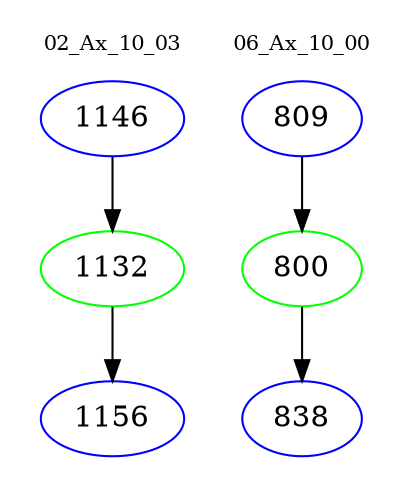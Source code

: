 digraph{
subgraph cluster_0 {
color = white
label = "02_Ax_10_03";
fontsize=10;
T0_1146 [label="1146", color="blue"]
T0_1146 -> T0_1132 [color="black"]
T0_1132 [label="1132", color="green"]
T0_1132 -> T0_1156 [color="black"]
T0_1156 [label="1156", color="blue"]
}
subgraph cluster_1 {
color = white
label = "06_Ax_10_00";
fontsize=10;
T1_809 [label="809", color="blue"]
T1_809 -> T1_800 [color="black"]
T1_800 [label="800", color="green"]
T1_800 -> T1_838 [color="black"]
T1_838 [label="838", color="blue"]
}
}
